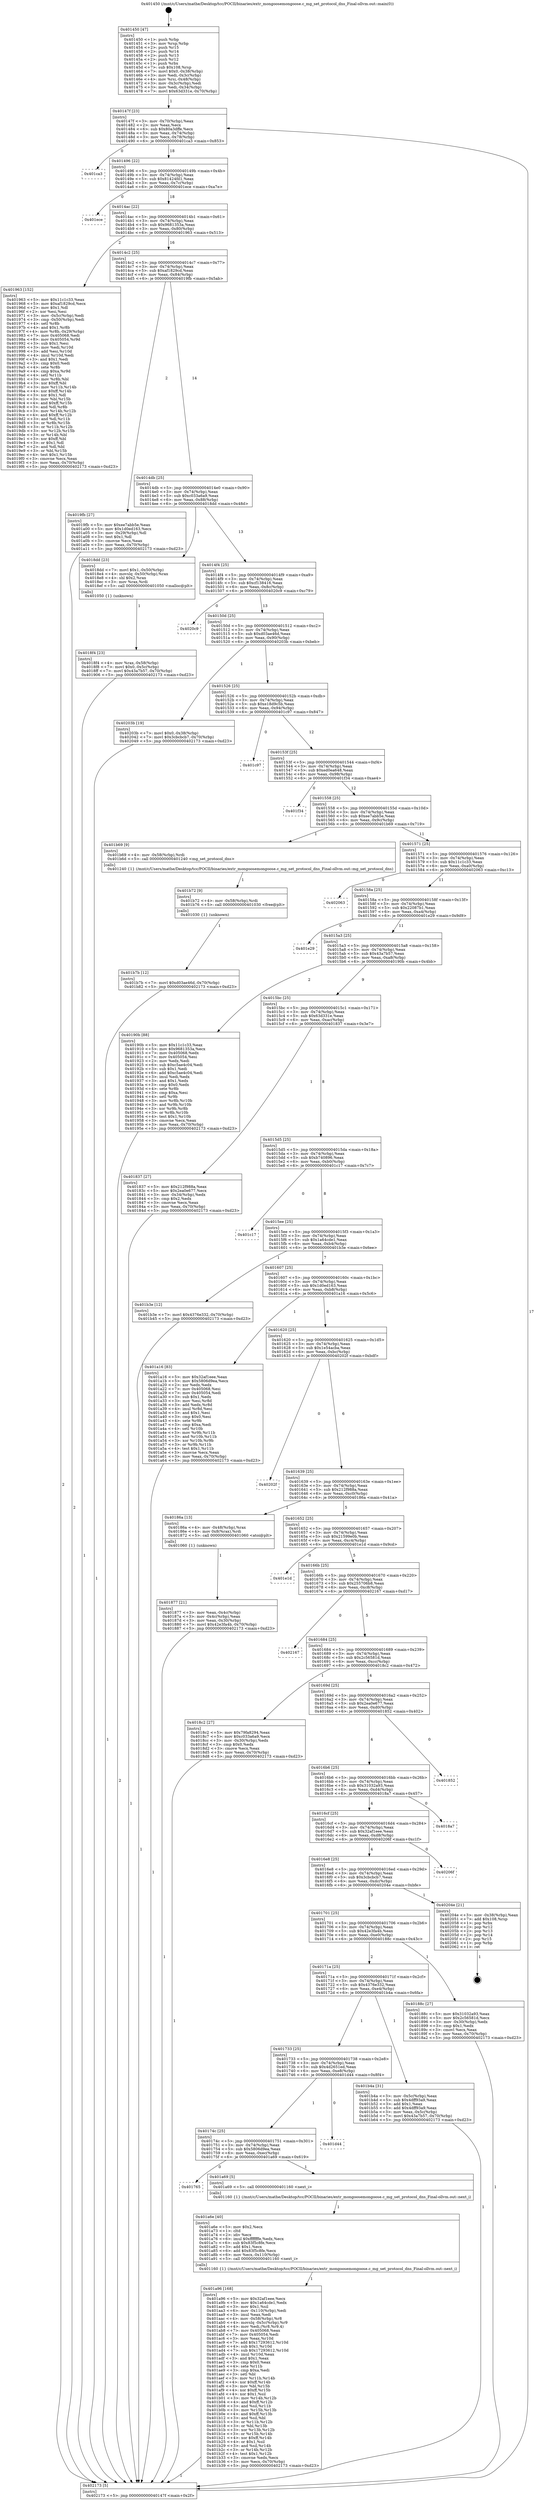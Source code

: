 digraph "0x401450" {
  label = "0x401450 (/mnt/c/Users/mathe/Desktop/tcc/POCII/binaries/extr_mongoosemongoose.c_mg_set_protocol_dns_Final-ollvm.out::main(0))"
  labelloc = "t"
  node[shape=record]

  Entry [label="",width=0.3,height=0.3,shape=circle,fillcolor=black,style=filled]
  "0x40147f" [label="{
     0x40147f [23]\l
     | [instrs]\l
     &nbsp;&nbsp;0x40147f \<+3\>: mov -0x70(%rbp),%eax\l
     &nbsp;&nbsp;0x401482 \<+2\>: mov %eax,%ecx\l
     &nbsp;&nbsp;0x401484 \<+6\>: sub $0x80a3dffe,%ecx\l
     &nbsp;&nbsp;0x40148a \<+3\>: mov %eax,-0x74(%rbp)\l
     &nbsp;&nbsp;0x40148d \<+3\>: mov %ecx,-0x78(%rbp)\l
     &nbsp;&nbsp;0x401490 \<+6\>: je 0000000000401ca3 \<main+0x853\>\l
  }"]
  "0x401ca3" [label="{
     0x401ca3\l
  }", style=dashed]
  "0x401496" [label="{
     0x401496 [22]\l
     | [instrs]\l
     &nbsp;&nbsp;0x401496 \<+5\>: jmp 000000000040149b \<main+0x4b\>\l
     &nbsp;&nbsp;0x40149b \<+3\>: mov -0x74(%rbp),%eax\l
     &nbsp;&nbsp;0x40149e \<+5\>: sub $0x81424fd1,%eax\l
     &nbsp;&nbsp;0x4014a3 \<+3\>: mov %eax,-0x7c(%rbp)\l
     &nbsp;&nbsp;0x4014a6 \<+6\>: je 0000000000401ece \<main+0xa7e\>\l
  }"]
  Exit [label="",width=0.3,height=0.3,shape=circle,fillcolor=black,style=filled,peripheries=2]
  "0x401ece" [label="{
     0x401ece\l
  }", style=dashed]
  "0x4014ac" [label="{
     0x4014ac [22]\l
     | [instrs]\l
     &nbsp;&nbsp;0x4014ac \<+5\>: jmp 00000000004014b1 \<main+0x61\>\l
     &nbsp;&nbsp;0x4014b1 \<+3\>: mov -0x74(%rbp),%eax\l
     &nbsp;&nbsp;0x4014b4 \<+5\>: sub $0x9681353a,%eax\l
     &nbsp;&nbsp;0x4014b9 \<+3\>: mov %eax,-0x80(%rbp)\l
     &nbsp;&nbsp;0x4014bc \<+6\>: je 0000000000401963 \<main+0x513\>\l
  }"]
  "0x401b7b" [label="{
     0x401b7b [12]\l
     | [instrs]\l
     &nbsp;&nbsp;0x401b7b \<+7\>: movl $0xd03ae46d,-0x70(%rbp)\l
     &nbsp;&nbsp;0x401b82 \<+5\>: jmp 0000000000402173 \<main+0xd23\>\l
  }"]
  "0x401963" [label="{
     0x401963 [152]\l
     | [instrs]\l
     &nbsp;&nbsp;0x401963 \<+5\>: mov $0x11c1c33,%eax\l
     &nbsp;&nbsp;0x401968 \<+5\>: mov $0xaf1829cd,%ecx\l
     &nbsp;&nbsp;0x40196d \<+2\>: mov $0x1,%dl\l
     &nbsp;&nbsp;0x40196f \<+2\>: xor %esi,%esi\l
     &nbsp;&nbsp;0x401971 \<+3\>: mov -0x5c(%rbp),%edi\l
     &nbsp;&nbsp;0x401974 \<+3\>: cmp -0x50(%rbp),%edi\l
     &nbsp;&nbsp;0x401977 \<+4\>: setl %r8b\l
     &nbsp;&nbsp;0x40197b \<+4\>: and $0x1,%r8b\l
     &nbsp;&nbsp;0x40197f \<+4\>: mov %r8b,-0x29(%rbp)\l
     &nbsp;&nbsp;0x401983 \<+7\>: mov 0x405068,%edi\l
     &nbsp;&nbsp;0x40198a \<+8\>: mov 0x405054,%r9d\l
     &nbsp;&nbsp;0x401992 \<+3\>: sub $0x1,%esi\l
     &nbsp;&nbsp;0x401995 \<+3\>: mov %edi,%r10d\l
     &nbsp;&nbsp;0x401998 \<+3\>: add %esi,%r10d\l
     &nbsp;&nbsp;0x40199b \<+4\>: imul %r10d,%edi\l
     &nbsp;&nbsp;0x40199f \<+3\>: and $0x1,%edi\l
     &nbsp;&nbsp;0x4019a2 \<+3\>: cmp $0x0,%edi\l
     &nbsp;&nbsp;0x4019a5 \<+4\>: sete %r8b\l
     &nbsp;&nbsp;0x4019a9 \<+4\>: cmp $0xa,%r9d\l
     &nbsp;&nbsp;0x4019ad \<+4\>: setl %r11b\l
     &nbsp;&nbsp;0x4019b1 \<+3\>: mov %r8b,%bl\l
     &nbsp;&nbsp;0x4019b4 \<+3\>: xor $0xff,%bl\l
     &nbsp;&nbsp;0x4019b7 \<+3\>: mov %r11b,%r14b\l
     &nbsp;&nbsp;0x4019ba \<+4\>: xor $0xff,%r14b\l
     &nbsp;&nbsp;0x4019be \<+3\>: xor $0x1,%dl\l
     &nbsp;&nbsp;0x4019c1 \<+3\>: mov %bl,%r15b\l
     &nbsp;&nbsp;0x4019c4 \<+4\>: and $0xff,%r15b\l
     &nbsp;&nbsp;0x4019c8 \<+3\>: and %dl,%r8b\l
     &nbsp;&nbsp;0x4019cb \<+3\>: mov %r14b,%r12b\l
     &nbsp;&nbsp;0x4019ce \<+4\>: and $0xff,%r12b\l
     &nbsp;&nbsp;0x4019d2 \<+3\>: and %dl,%r11b\l
     &nbsp;&nbsp;0x4019d5 \<+3\>: or %r8b,%r15b\l
     &nbsp;&nbsp;0x4019d8 \<+3\>: or %r11b,%r12b\l
     &nbsp;&nbsp;0x4019db \<+3\>: xor %r12b,%r15b\l
     &nbsp;&nbsp;0x4019de \<+3\>: or %r14b,%bl\l
     &nbsp;&nbsp;0x4019e1 \<+3\>: xor $0xff,%bl\l
     &nbsp;&nbsp;0x4019e4 \<+3\>: or $0x1,%dl\l
     &nbsp;&nbsp;0x4019e7 \<+2\>: and %dl,%bl\l
     &nbsp;&nbsp;0x4019e9 \<+3\>: or %bl,%r15b\l
     &nbsp;&nbsp;0x4019ec \<+4\>: test $0x1,%r15b\l
     &nbsp;&nbsp;0x4019f0 \<+3\>: cmovne %ecx,%eax\l
     &nbsp;&nbsp;0x4019f3 \<+3\>: mov %eax,-0x70(%rbp)\l
     &nbsp;&nbsp;0x4019f6 \<+5\>: jmp 0000000000402173 \<main+0xd23\>\l
  }"]
  "0x4014c2" [label="{
     0x4014c2 [25]\l
     | [instrs]\l
     &nbsp;&nbsp;0x4014c2 \<+5\>: jmp 00000000004014c7 \<main+0x77\>\l
     &nbsp;&nbsp;0x4014c7 \<+3\>: mov -0x74(%rbp),%eax\l
     &nbsp;&nbsp;0x4014ca \<+5\>: sub $0xaf1829cd,%eax\l
     &nbsp;&nbsp;0x4014cf \<+6\>: mov %eax,-0x84(%rbp)\l
     &nbsp;&nbsp;0x4014d5 \<+6\>: je 00000000004019fb \<main+0x5ab\>\l
  }"]
  "0x401b72" [label="{
     0x401b72 [9]\l
     | [instrs]\l
     &nbsp;&nbsp;0x401b72 \<+4\>: mov -0x58(%rbp),%rdi\l
     &nbsp;&nbsp;0x401b76 \<+5\>: call 0000000000401030 \<free@plt\>\l
     | [calls]\l
     &nbsp;&nbsp;0x401030 \{1\} (unknown)\l
  }"]
  "0x4019fb" [label="{
     0x4019fb [27]\l
     | [instrs]\l
     &nbsp;&nbsp;0x4019fb \<+5\>: mov $0xee7abb5e,%eax\l
     &nbsp;&nbsp;0x401a00 \<+5\>: mov $0x1d0ed163,%ecx\l
     &nbsp;&nbsp;0x401a05 \<+3\>: mov -0x29(%rbp),%dl\l
     &nbsp;&nbsp;0x401a08 \<+3\>: test $0x1,%dl\l
     &nbsp;&nbsp;0x401a0b \<+3\>: cmovne %ecx,%eax\l
     &nbsp;&nbsp;0x401a0e \<+3\>: mov %eax,-0x70(%rbp)\l
     &nbsp;&nbsp;0x401a11 \<+5\>: jmp 0000000000402173 \<main+0xd23\>\l
  }"]
  "0x4014db" [label="{
     0x4014db [25]\l
     | [instrs]\l
     &nbsp;&nbsp;0x4014db \<+5\>: jmp 00000000004014e0 \<main+0x90\>\l
     &nbsp;&nbsp;0x4014e0 \<+3\>: mov -0x74(%rbp),%eax\l
     &nbsp;&nbsp;0x4014e3 \<+5\>: sub $0xc033a6a9,%eax\l
     &nbsp;&nbsp;0x4014e8 \<+6\>: mov %eax,-0x88(%rbp)\l
     &nbsp;&nbsp;0x4014ee \<+6\>: je 00000000004018dd \<main+0x48d\>\l
  }"]
  "0x401a96" [label="{
     0x401a96 [168]\l
     | [instrs]\l
     &nbsp;&nbsp;0x401a96 \<+5\>: mov $0x32af1eee,%ecx\l
     &nbsp;&nbsp;0x401a9b \<+5\>: mov $0x1a64cde1,%edx\l
     &nbsp;&nbsp;0x401aa0 \<+3\>: mov $0x1,%sil\l
     &nbsp;&nbsp;0x401aa3 \<+6\>: mov -0x110(%rbp),%edi\l
     &nbsp;&nbsp;0x401aa9 \<+3\>: imul %eax,%edi\l
     &nbsp;&nbsp;0x401aac \<+4\>: mov -0x58(%rbp),%r8\l
     &nbsp;&nbsp;0x401ab0 \<+4\>: movslq -0x5c(%rbp),%r9\l
     &nbsp;&nbsp;0x401ab4 \<+4\>: mov %edi,(%r8,%r9,4)\l
     &nbsp;&nbsp;0x401ab8 \<+7\>: mov 0x405068,%eax\l
     &nbsp;&nbsp;0x401abf \<+7\>: mov 0x405054,%edi\l
     &nbsp;&nbsp;0x401ac6 \<+3\>: mov %eax,%r10d\l
     &nbsp;&nbsp;0x401ac9 \<+7\>: add $0x17293612,%r10d\l
     &nbsp;&nbsp;0x401ad0 \<+4\>: sub $0x1,%r10d\l
     &nbsp;&nbsp;0x401ad4 \<+7\>: sub $0x17293612,%r10d\l
     &nbsp;&nbsp;0x401adb \<+4\>: imul %r10d,%eax\l
     &nbsp;&nbsp;0x401adf \<+3\>: and $0x1,%eax\l
     &nbsp;&nbsp;0x401ae2 \<+3\>: cmp $0x0,%eax\l
     &nbsp;&nbsp;0x401ae5 \<+4\>: sete %r11b\l
     &nbsp;&nbsp;0x401ae9 \<+3\>: cmp $0xa,%edi\l
     &nbsp;&nbsp;0x401aec \<+3\>: setl %bl\l
     &nbsp;&nbsp;0x401aef \<+3\>: mov %r11b,%r14b\l
     &nbsp;&nbsp;0x401af2 \<+4\>: xor $0xff,%r14b\l
     &nbsp;&nbsp;0x401af6 \<+3\>: mov %bl,%r15b\l
     &nbsp;&nbsp;0x401af9 \<+4\>: xor $0xff,%r15b\l
     &nbsp;&nbsp;0x401afd \<+4\>: xor $0x1,%sil\l
     &nbsp;&nbsp;0x401b01 \<+3\>: mov %r14b,%r12b\l
     &nbsp;&nbsp;0x401b04 \<+4\>: and $0xff,%r12b\l
     &nbsp;&nbsp;0x401b08 \<+3\>: and %sil,%r11b\l
     &nbsp;&nbsp;0x401b0b \<+3\>: mov %r15b,%r13b\l
     &nbsp;&nbsp;0x401b0e \<+4\>: and $0xff,%r13b\l
     &nbsp;&nbsp;0x401b12 \<+3\>: and %sil,%bl\l
     &nbsp;&nbsp;0x401b15 \<+3\>: or %r11b,%r12b\l
     &nbsp;&nbsp;0x401b18 \<+3\>: or %bl,%r13b\l
     &nbsp;&nbsp;0x401b1b \<+3\>: xor %r13b,%r12b\l
     &nbsp;&nbsp;0x401b1e \<+3\>: or %r15b,%r14b\l
     &nbsp;&nbsp;0x401b21 \<+4\>: xor $0xff,%r14b\l
     &nbsp;&nbsp;0x401b25 \<+4\>: or $0x1,%sil\l
     &nbsp;&nbsp;0x401b29 \<+3\>: and %sil,%r14b\l
     &nbsp;&nbsp;0x401b2c \<+3\>: or %r14b,%r12b\l
     &nbsp;&nbsp;0x401b2f \<+4\>: test $0x1,%r12b\l
     &nbsp;&nbsp;0x401b33 \<+3\>: cmovne %edx,%ecx\l
     &nbsp;&nbsp;0x401b36 \<+3\>: mov %ecx,-0x70(%rbp)\l
     &nbsp;&nbsp;0x401b39 \<+5\>: jmp 0000000000402173 \<main+0xd23\>\l
  }"]
  "0x4018dd" [label="{
     0x4018dd [23]\l
     | [instrs]\l
     &nbsp;&nbsp;0x4018dd \<+7\>: movl $0x1,-0x50(%rbp)\l
     &nbsp;&nbsp;0x4018e4 \<+4\>: movslq -0x50(%rbp),%rax\l
     &nbsp;&nbsp;0x4018e8 \<+4\>: shl $0x2,%rax\l
     &nbsp;&nbsp;0x4018ec \<+3\>: mov %rax,%rdi\l
     &nbsp;&nbsp;0x4018ef \<+5\>: call 0000000000401050 \<malloc@plt\>\l
     | [calls]\l
     &nbsp;&nbsp;0x401050 \{1\} (unknown)\l
  }"]
  "0x4014f4" [label="{
     0x4014f4 [25]\l
     | [instrs]\l
     &nbsp;&nbsp;0x4014f4 \<+5\>: jmp 00000000004014f9 \<main+0xa9\>\l
     &nbsp;&nbsp;0x4014f9 \<+3\>: mov -0x74(%rbp),%eax\l
     &nbsp;&nbsp;0x4014fc \<+5\>: sub $0xcf138416,%eax\l
     &nbsp;&nbsp;0x401501 \<+6\>: mov %eax,-0x8c(%rbp)\l
     &nbsp;&nbsp;0x401507 \<+6\>: je 00000000004020c9 \<main+0xc79\>\l
  }"]
  "0x401a6e" [label="{
     0x401a6e [40]\l
     | [instrs]\l
     &nbsp;&nbsp;0x401a6e \<+5\>: mov $0x2,%ecx\l
     &nbsp;&nbsp;0x401a73 \<+1\>: cltd\l
     &nbsp;&nbsp;0x401a74 \<+2\>: idiv %ecx\l
     &nbsp;&nbsp;0x401a76 \<+6\>: imul $0xfffffffe,%edx,%ecx\l
     &nbsp;&nbsp;0x401a7c \<+6\>: sub $0x83f5c8fe,%ecx\l
     &nbsp;&nbsp;0x401a82 \<+3\>: add $0x1,%ecx\l
     &nbsp;&nbsp;0x401a85 \<+6\>: add $0x83f5c8fe,%ecx\l
     &nbsp;&nbsp;0x401a8b \<+6\>: mov %ecx,-0x110(%rbp)\l
     &nbsp;&nbsp;0x401a91 \<+5\>: call 0000000000401160 \<next_i\>\l
     | [calls]\l
     &nbsp;&nbsp;0x401160 \{1\} (/mnt/c/Users/mathe/Desktop/tcc/POCII/binaries/extr_mongoosemongoose.c_mg_set_protocol_dns_Final-ollvm.out::next_i)\l
  }"]
  "0x4020c9" [label="{
     0x4020c9\l
  }", style=dashed]
  "0x40150d" [label="{
     0x40150d [25]\l
     | [instrs]\l
     &nbsp;&nbsp;0x40150d \<+5\>: jmp 0000000000401512 \<main+0xc2\>\l
     &nbsp;&nbsp;0x401512 \<+3\>: mov -0x74(%rbp),%eax\l
     &nbsp;&nbsp;0x401515 \<+5\>: sub $0xd03ae46d,%eax\l
     &nbsp;&nbsp;0x40151a \<+6\>: mov %eax,-0x90(%rbp)\l
     &nbsp;&nbsp;0x401520 \<+6\>: je 000000000040203b \<main+0xbeb\>\l
  }"]
  "0x401765" [label="{
     0x401765\l
  }", style=dashed]
  "0x40203b" [label="{
     0x40203b [19]\l
     | [instrs]\l
     &nbsp;&nbsp;0x40203b \<+7\>: movl $0x0,-0x38(%rbp)\l
     &nbsp;&nbsp;0x402042 \<+7\>: movl $0x3cbcbcb7,-0x70(%rbp)\l
     &nbsp;&nbsp;0x402049 \<+5\>: jmp 0000000000402173 \<main+0xd23\>\l
  }"]
  "0x401526" [label="{
     0x401526 [25]\l
     | [instrs]\l
     &nbsp;&nbsp;0x401526 \<+5\>: jmp 000000000040152b \<main+0xdb\>\l
     &nbsp;&nbsp;0x40152b \<+3\>: mov -0x74(%rbp),%eax\l
     &nbsp;&nbsp;0x40152e \<+5\>: sub $0xe18d9c5b,%eax\l
     &nbsp;&nbsp;0x401533 \<+6\>: mov %eax,-0x94(%rbp)\l
     &nbsp;&nbsp;0x401539 \<+6\>: je 0000000000401c97 \<main+0x847\>\l
  }"]
  "0x401a69" [label="{
     0x401a69 [5]\l
     | [instrs]\l
     &nbsp;&nbsp;0x401a69 \<+5\>: call 0000000000401160 \<next_i\>\l
     | [calls]\l
     &nbsp;&nbsp;0x401160 \{1\} (/mnt/c/Users/mathe/Desktop/tcc/POCII/binaries/extr_mongoosemongoose.c_mg_set_protocol_dns_Final-ollvm.out::next_i)\l
  }"]
  "0x401c97" [label="{
     0x401c97\l
  }", style=dashed]
  "0x40153f" [label="{
     0x40153f [25]\l
     | [instrs]\l
     &nbsp;&nbsp;0x40153f \<+5\>: jmp 0000000000401544 \<main+0xf4\>\l
     &nbsp;&nbsp;0x401544 \<+3\>: mov -0x74(%rbp),%eax\l
     &nbsp;&nbsp;0x401547 \<+5\>: sub $0xed0ea648,%eax\l
     &nbsp;&nbsp;0x40154c \<+6\>: mov %eax,-0x98(%rbp)\l
     &nbsp;&nbsp;0x401552 \<+6\>: je 0000000000401f34 \<main+0xae4\>\l
  }"]
  "0x40174c" [label="{
     0x40174c [25]\l
     | [instrs]\l
     &nbsp;&nbsp;0x40174c \<+5\>: jmp 0000000000401751 \<main+0x301\>\l
     &nbsp;&nbsp;0x401751 \<+3\>: mov -0x74(%rbp),%eax\l
     &nbsp;&nbsp;0x401754 \<+5\>: sub $0x5806d9ea,%eax\l
     &nbsp;&nbsp;0x401759 \<+6\>: mov %eax,-0xec(%rbp)\l
     &nbsp;&nbsp;0x40175f \<+6\>: je 0000000000401a69 \<main+0x619\>\l
  }"]
  "0x401f34" [label="{
     0x401f34\l
  }", style=dashed]
  "0x401558" [label="{
     0x401558 [25]\l
     | [instrs]\l
     &nbsp;&nbsp;0x401558 \<+5\>: jmp 000000000040155d \<main+0x10d\>\l
     &nbsp;&nbsp;0x40155d \<+3\>: mov -0x74(%rbp),%eax\l
     &nbsp;&nbsp;0x401560 \<+5\>: sub $0xee7abb5e,%eax\l
     &nbsp;&nbsp;0x401565 \<+6\>: mov %eax,-0x9c(%rbp)\l
     &nbsp;&nbsp;0x40156b \<+6\>: je 0000000000401b69 \<main+0x719\>\l
  }"]
  "0x401d44" [label="{
     0x401d44\l
  }", style=dashed]
  "0x401b69" [label="{
     0x401b69 [9]\l
     | [instrs]\l
     &nbsp;&nbsp;0x401b69 \<+4\>: mov -0x58(%rbp),%rdi\l
     &nbsp;&nbsp;0x401b6d \<+5\>: call 0000000000401240 \<mg_set_protocol_dns\>\l
     | [calls]\l
     &nbsp;&nbsp;0x401240 \{1\} (/mnt/c/Users/mathe/Desktop/tcc/POCII/binaries/extr_mongoosemongoose.c_mg_set_protocol_dns_Final-ollvm.out::mg_set_protocol_dns)\l
  }"]
  "0x401571" [label="{
     0x401571 [25]\l
     | [instrs]\l
     &nbsp;&nbsp;0x401571 \<+5\>: jmp 0000000000401576 \<main+0x126\>\l
     &nbsp;&nbsp;0x401576 \<+3\>: mov -0x74(%rbp),%eax\l
     &nbsp;&nbsp;0x401579 \<+5\>: sub $0x11c1c33,%eax\l
     &nbsp;&nbsp;0x40157e \<+6\>: mov %eax,-0xa0(%rbp)\l
     &nbsp;&nbsp;0x401584 \<+6\>: je 0000000000402063 \<main+0xc13\>\l
  }"]
  "0x401733" [label="{
     0x401733 [25]\l
     | [instrs]\l
     &nbsp;&nbsp;0x401733 \<+5\>: jmp 0000000000401738 \<main+0x2e8\>\l
     &nbsp;&nbsp;0x401738 \<+3\>: mov -0x74(%rbp),%eax\l
     &nbsp;&nbsp;0x40173b \<+5\>: sub $0x4d2651ed,%eax\l
     &nbsp;&nbsp;0x401740 \<+6\>: mov %eax,-0xe8(%rbp)\l
     &nbsp;&nbsp;0x401746 \<+6\>: je 0000000000401d44 \<main+0x8f4\>\l
  }"]
  "0x402063" [label="{
     0x402063\l
  }", style=dashed]
  "0x40158a" [label="{
     0x40158a [25]\l
     | [instrs]\l
     &nbsp;&nbsp;0x40158a \<+5\>: jmp 000000000040158f \<main+0x13f\>\l
     &nbsp;&nbsp;0x40158f \<+3\>: mov -0x74(%rbp),%eax\l
     &nbsp;&nbsp;0x401592 \<+5\>: sub $0x22087b1,%eax\l
     &nbsp;&nbsp;0x401597 \<+6\>: mov %eax,-0xa4(%rbp)\l
     &nbsp;&nbsp;0x40159d \<+6\>: je 0000000000401e29 \<main+0x9d9\>\l
  }"]
  "0x401b4a" [label="{
     0x401b4a [31]\l
     | [instrs]\l
     &nbsp;&nbsp;0x401b4a \<+3\>: mov -0x5c(%rbp),%eax\l
     &nbsp;&nbsp;0x401b4d \<+5\>: sub $0x4dff93a9,%eax\l
     &nbsp;&nbsp;0x401b52 \<+3\>: add $0x1,%eax\l
     &nbsp;&nbsp;0x401b55 \<+5\>: add $0x4dff93a9,%eax\l
     &nbsp;&nbsp;0x401b5a \<+3\>: mov %eax,-0x5c(%rbp)\l
     &nbsp;&nbsp;0x401b5d \<+7\>: movl $0x43a7b57,-0x70(%rbp)\l
     &nbsp;&nbsp;0x401b64 \<+5\>: jmp 0000000000402173 \<main+0xd23\>\l
  }"]
  "0x401e29" [label="{
     0x401e29\l
  }", style=dashed]
  "0x4015a3" [label="{
     0x4015a3 [25]\l
     | [instrs]\l
     &nbsp;&nbsp;0x4015a3 \<+5\>: jmp 00000000004015a8 \<main+0x158\>\l
     &nbsp;&nbsp;0x4015a8 \<+3\>: mov -0x74(%rbp),%eax\l
     &nbsp;&nbsp;0x4015ab \<+5\>: sub $0x43a7b57,%eax\l
     &nbsp;&nbsp;0x4015b0 \<+6\>: mov %eax,-0xa8(%rbp)\l
     &nbsp;&nbsp;0x4015b6 \<+6\>: je 000000000040190b \<main+0x4bb\>\l
  }"]
  "0x4018f4" [label="{
     0x4018f4 [23]\l
     | [instrs]\l
     &nbsp;&nbsp;0x4018f4 \<+4\>: mov %rax,-0x58(%rbp)\l
     &nbsp;&nbsp;0x4018f8 \<+7\>: movl $0x0,-0x5c(%rbp)\l
     &nbsp;&nbsp;0x4018ff \<+7\>: movl $0x43a7b57,-0x70(%rbp)\l
     &nbsp;&nbsp;0x401906 \<+5\>: jmp 0000000000402173 \<main+0xd23\>\l
  }"]
  "0x40190b" [label="{
     0x40190b [88]\l
     | [instrs]\l
     &nbsp;&nbsp;0x40190b \<+5\>: mov $0x11c1c33,%eax\l
     &nbsp;&nbsp;0x401910 \<+5\>: mov $0x9681353a,%ecx\l
     &nbsp;&nbsp;0x401915 \<+7\>: mov 0x405068,%edx\l
     &nbsp;&nbsp;0x40191c \<+7\>: mov 0x405054,%esi\l
     &nbsp;&nbsp;0x401923 \<+2\>: mov %edx,%edi\l
     &nbsp;&nbsp;0x401925 \<+6\>: sub $0xc5ae4c04,%edi\l
     &nbsp;&nbsp;0x40192b \<+3\>: sub $0x1,%edi\l
     &nbsp;&nbsp;0x40192e \<+6\>: add $0xc5ae4c04,%edi\l
     &nbsp;&nbsp;0x401934 \<+3\>: imul %edi,%edx\l
     &nbsp;&nbsp;0x401937 \<+3\>: and $0x1,%edx\l
     &nbsp;&nbsp;0x40193a \<+3\>: cmp $0x0,%edx\l
     &nbsp;&nbsp;0x40193d \<+4\>: sete %r8b\l
     &nbsp;&nbsp;0x401941 \<+3\>: cmp $0xa,%esi\l
     &nbsp;&nbsp;0x401944 \<+4\>: setl %r9b\l
     &nbsp;&nbsp;0x401948 \<+3\>: mov %r8b,%r10b\l
     &nbsp;&nbsp;0x40194b \<+3\>: and %r9b,%r10b\l
     &nbsp;&nbsp;0x40194e \<+3\>: xor %r9b,%r8b\l
     &nbsp;&nbsp;0x401951 \<+3\>: or %r8b,%r10b\l
     &nbsp;&nbsp;0x401954 \<+4\>: test $0x1,%r10b\l
     &nbsp;&nbsp;0x401958 \<+3\>: cmovne %ecx,%eax\l
     &nbsp;&nbsp;0x40195b \<+3\>: mov %eax,-0x70(%rbp)\l
     &nbsp;&nbsp;0x40195e \<+5\>: jmp 0000000000402173 \<main+0xd23\>\l
  }"]
  "0x4015bc" [label="{
     0x4015bc [25]\l
     | [instrs]\l
     &nbsp;&nbsp;0x4015bc \<+5\>: jmp 00000000004015c1 \<main+0x171\>\l
     &nbsp;&nbsp;0x4015c1 \<+3\>: mov -0x74(%rbp),%eax\l
     &nbsp;&nbsp;0x4015c4 \<+5\>: sub $0x63d331e,%eax\l
     &nbsp;&nbsp;0x4015c9 \<+6\>: mov %eax,-0xac(%rbp)\l
     &nbsp;&nbsp;0x4015cf \<+6\>: je 0000000000401837 \<main+0x3e7\>\l
  }"]
  "0x40171a" [label="{
     0x40171a [25]\l
     | [instrs]\l
     &nbsp;&nbsp;0x40171a \<+5\>: jmp 000000000040171f \<main+0x2cf\>\l
     &nbsp;&nbsp;0x40171f \<+3\>: mov -0x74(%rbp),%eax\l
     &nbsp;&nbsp;0x401722 \<+5\>: sub $0x4376e332,%eax\l
     &nbsp;&nbsp;0x401727 \<+6\>: mov %eax,-0xe4(%rbp)\l
     &nbsp;&nbsp;0x40172d \<+6\>: je 0000000000401b4a \<main+0x6fa\>\l
  }"]
  "0x401837" [label="{
     0x401837 [27]\l
     | [instrs]\l
     &nbsp;&nbsp;0x401837 \<+5\>: mov $0x212f988a,%eax\l
     &nbsp;&nbsp;0x40183c \<+5\>: mov $0x2ea0e677,%ecx\l
     &nbsp;&nbsp;0x401841 \<+3\>: mov -0x34(%rbp),%edx\l
     &nbsp;&nbsp;0x401844 \<+3\>: cmp $0x2,%edx\l
     &nbsp;&nbsp;0x401847 \<+3\>: cmovne %ecx,%eax\l
     &nbsp;&nbsp;0x40184a \<+3\>: mov %eax,-0x70(%rbp)\l
     &nbsp;&nbsp;0x40184d \<+5\>: jmp 0000000000402173 \<main+0xd23\>\l
  }"]
  "0x4015d5" [label="{
     0x4015d5 [25]\l
     | [instrs]\l
     &nbsp;&nbsp;0x4015d5 \<+5\>: jmp 00000000004015da \<main+0x18a\>\l
     &nbsp;&nbsp;0x4015da \<+3\>: mov -0x74(%rbp),%eax\l
     &nbsp;&nbsp;0x4015dd \<+5\>: sub $0xb740896,%eax\l
     &nbsp;&nbsp;0x4015e2 \<+6\>: mov %eax,-0xb0(%rbp)\l
     &nbsp;&nbsp;0x4015e8 \<+6\>: je 0000000000401c17 \<main+0x7c7\>\l
  }"]
  "0x402173" [label="{
     0x402173 [5]\l
     | [instrs]\l
     &nbsp;&nbsp;0x402173 \<+5\>: jmp 000000000040147f \<main+0x2f\>\l
  }"]
  "0x401450" [label="{
     0x401450 [47]\l
     | [instrs]\l
     &nbsp;&nbsp;0x401450 \<+1\>: push %rbp\l
     &nbsp;&nbsp;0x401451 \<+3\>: mov %rsp,%rbp\l
     &nbsp;&nbsp;0x401454 \<+2\>: push %r15\l
     &nbsp;&nbsp;0x401456 \<+2\>: push %r14\l
     &nbsp;&nbsp;0x401458 \<+2\>: push %r13\l
     &nbsp;&nbsp;0x40145a \<+2\>: push %r12\l
     &nbsp;&nbsp;0x40145c \<+1\>: push %rbx\l
     &nbsp;&nbsp;0x40145d \<+7\>: sub $0x108,%rsp\l
     &nbsp;&nbsp;0x401464 \<+7\>: movl $0x0,-0x38(%rbp)\l
     &nbsp;&nbsp;0x40146b \<+3\>: mov %edi,-0x3c(%rbp)\l
     &nbsp;&nbsp;0x40146e \<+4\>: mov %rsi,-0x48(%rbp)\l
     &nbsp;&nbsp;0x401472 \<+3\>: mov -0x3c(%rbp),%edi\l
     &nbsp;&nbsp;0x401475 \<+3\>: mov %edi,-0x34(%rbp)\l
     &nbsp;&nbsp;0x401478 \<+7\>: movl $0x63d331e,-0x70(%rbp)\l
  }"]
  "0x40188c" [label="{
     0x40188c [27]\l
     | [instrs]\l
     &nbsp;&nbsp;0x40188c \<+5\>: mov $0x31032a93,%eax\l
     &nbsp;&nbsp;0x401891 \<+5\>: mov $0x2c56581d,%ecx\l
     &nbsp;&nbsp;0x401896 \<+3\>: mov -0x30(%rbp),%edx\l
     &nbsp;&nbsp;0x401899 \<+3\>: cmp $0x1,%edx\l
     &nbsp;&nbsp;0x40189c \<+3\>: cmovl %ecx,%eax\l
     &nbsp;&nbsp;0x40189f \<+3\>: mov %eax,-0x70(%rbp)\l
     &nbsp;&nbsp;0x4018a2 \<+5\>: jmp 0000000000402173 \<main+0xd23\>\l
  }"]
  "0x401c17" [label="{
     0x401c17\l
  }", style=dashed]
  "0x4015ee" [label="{
     0x4015ee [25]\l
     | [instrs]\l
     &nbsp;&nbsp;0x4015ee \<+5\>: jmp 00000000004015f3 \<main+0x1a3\>\l
     &nbsp;&nbsp;0x4015f3 \<+3\>: mov -0x74(%rbp),%eax\l
     &nbsp;&nbsp;0x4015f6 \<+5\>: sub $0x1a64cde1,%eax\l
     &nbsp;&nbsp;0x4015fb \<+6\>: mov %eax,-0xb4(%rbp)\l
     &nbsp;&nbsp;0x401601 \<+6\>: je 0000000000401b3e \<main+0x6ee\>\l
  }"]
  "0x401701" [label="{
     0x401701 [25]\l
     | [instrs]\l
     &nbsp;&nbsp;0x401701 \<+5\>: jmp 0000000000401706 \<main+0x2b6\>\l
     &nbsp;&nbsp;0x401706 \<+3\>: mov -0x74(%rbp),%eax\l
     &nbsp;&nbsp;0x401709 \<+5\>: sub $0x42e3fa4b,%eax\l
     &nbsp;&nbsp;0x40170e \<+6\>: mov %eax,-0xe0(%rbp)\l
     &nbsp;&nbsp;0x401714 \<+6\>: je 000000000040188c \<main+0x43c\>\l
  }"]
  "0x401b3e" [label="{
     0x401b3e [12]\l
     | [instrs]\l
     &nbsp;&nbsp;0x401b3e \<+7\>: movl $0x4376e332,-0x70(%rbp)\l
     &nbsp;&nbsp;0x401b45 \<+5\>: jmp 0000000000402173 \<main+0xd23\>\l
  }"]
  "0x401607" [label="{
     0x401607 [25]\l
     | [instrs]\l
     &nbsp;&nbsp;0x401607 \<+5\>: jmp 000000000040160c \<main+0x1bc\>\l
     &nbsp;&nbsp;0x40160c \<+3\>: mov -0x74(%rbp),%eax\l
     &nbsp;&nbsp;0x40160f \<+5\>: sub $0x1d0ed163,%eax\l
     &nbsp;&nbsp;0x401614 \<+6\>: mov %eax,-0xb8(%rbp)\l
     &nbsp;&nbsp;0x40161a \<+6\>: je 0000000000401a16 \<main+0x5c6\>\l
  }"]
  "0x40204e" [label="{
     0x40204e [21]\l
     | [instrs]\l
     &nbsp;&nbsp;0x40204e \<+3\>: mov -0x38(%rbp),%eax\l
     &nbsp;&nbsp;0x402051 \<+7\>: add $0x108,%rsp\l
     &nbsp;&nbsp;0x402058 \<+1\>: pop %rbx\l
     &nbsp;&nbsp;0x402059 \<+2\>: pop %r12\l
     &nbsp;&nbsp;0x40205b \<+2\>: pop %r13\l
     &nbsp;&nbsp;0x40205d \<+2\>: pop %r14\l
     &nbsp;&nbsp;0x40205f \<+2\>: pop %r15\l
     &nbsp;&nbsp;0x402061 \<+1\>: pop %rbp\l
     &nbsp;&nbsp;0x402062 \<+1\>: ret\l
  }"]
  "0x401a16" [label="{
     0x401a16 [83]\l
     | [instrs]\l
     &nbsp;&nbsp;0x401a16 \<+5\>: mov $0x32af1eee,%eax\l
     &nbsp;&nbsp;0x401a1b \<+5\>: mov $0x5806d9ea,%ecx\l
     &nbsp;&nbsp;0x401a20 \<+2\>: xor %edx,%edx\l
     &nbsp;&nbsp;0x401a22 \<+7\>: mov 0x405068,%esi\l
     &nbsp;&nbsp;0x401a29 \<+7\>: mov 0x405054,%edi\l
     &nbsp;&nbsp;0x401a30 \<+3\>: sub $0x1,%edx\l
     &nbsp;&nbsp;0x401a33 \<+3\>: mov %esi,%r8d\l
     &nbsp;&nbsp;0x401a36 \<+3\>: add %edx,%r8d\l
     &nbsp;&nbsp;0x401a39 \<+4\>: imul %r8d,%esi\l
     &nbsp;&nbsp;0x401a3d \<+3\>: and $0x1,%esi\l
     &nbsp;&nbsp;0x401a40 \<+3\>: cmp $0x0,%esi\l
     &nbsp;&nbsp;0x401a43 \<+4\>: sete %r9b\l
     &nbsp;&nbsp;0x401a47 \<+3\>: cmp $0xa,%edi\l
     &nbsp;&nbsp;0x401a4a \<+4\>: setl %r10b\l
     &nbsp;&nbsp;0x401a4e \<+3\>: mov %r9b,%r11b\l
     &nbsp;&nbsp;0x401a51 \<+3\>: and %r10b,%r11b\l
     &nbsp;&nbsp;0x401a54 \<+3\>: xor %r10b,%r9b\l
     &nbsp;&nbsp;0x401a57 \<+3\>: or %r9b,%r11b\l
     &nbsp;&nbsp;0x401a5a \<+4\>: test $0x1,%r11b\l
     &nbsp;&nbsp;0x401a5e \<+3\>: cmovne %ecx,%eax\l
     &nbsp;&nbsp;0x401a61 \<+3\>: mov %eax,-0x70(%rbp)\l
     &nbsp;&nbsp;0x401a64 \<+5\>: jmp 0000000000402173 \<main+0xd23\>\l
  }"]
  "0x401620" [label="{
     0x401620 [25]\l
     | [instrs]\l
     &nbsp;&nbsp;0x401620 \<+5\>: jmp 0000000000401625 \<main+0x1d5\>\l
     &nbsp;&nbsp;0x401625 \<+3\>: mov -0x74(%rbp),%eax\l
     &nbsp;&nbsp;0x401628 \<+5\>: sub $0x1e54acba,%eax\l
     &nbsp;&nbsp;0x40162d \<+6\>: mov %eax,-0xbc(%rbp)\l
     &nbsp;&nbsp;0x401633 \<+6\>: je 000000000040202f \<main+0xbdf\>\l
  }"]
  "0x4016e8" [label="{
     0x4016e8 [25]\l
     | [instrs]\l
     &nbsp;&nbsp;0x4016e8 \<+5\>: jmp 00000000004016ed \<main+0x29d\>\l
     &nbsp;&nbsp;0x4016ed \<+3\>: mov -0x74(%rbp),%eax\l
     &nbsp;&nbsp;0x4016f0 \<+5\>: sub $0x3cbcbcb7,%eax\l
     &nbsp;&nbsp;0x4016f5 \<+6\>: mov %eax,-0xdc(%rbp)\l
     &nbsp;&nbsp;0x4016fb \<+6\>: je 000000000040204e \<main+0xbfe\>\l
  }"]
  "0x40202f" [label="{
     0x40202f\l
  }", style=dashed]
  "0x401639" [label="{
     0x401639 [25]\l
     | [instrs]\l
     &nbsp;&nbsp;0x401639 \<+5\>: jmp 000000000040163e \<main+0x1ee\>\l
     &nbsp;&nbsp;0x40163e \<+3\>: mov -0x74(%rbp),%eax\l
     &nbsp;&nbsp;0x401641 \<+5\>: sub $0x212f988a,%eax\l
     &nbsp;&nbsp;0x401646 \<+6\>: mov %eax,-0xc0(%rbp)\l
     &nbsp;&nbsp;0x40164c \<+6\>: je 000000000040186a \<main+0x41a\>\l
  }"]
  "0x40206f" [label="{
     0x40206f\l
  }", style=dashed]
  "0x40186a" [label="{
     0x40186a [13]\l
     | [instrs]\l
     &nbsp;&nbsp;0x40186a \<+4\>: mov -0x48(%rbp),%rax\l
     &nbsp;&nbsp;0x40186e \<+4\>: mov 0x8(%rax),%rdi\l
     &nbsp;&nbsp;0x401872 \<+5\>: call 0000000000401060 \<atoi@plt\>\l
     | [calls]\l
     &nbsp;&nbsp;0x401060 \{1\} (unknown)\l
  }"]
  "0x401652" [label="{
     0x401652 [25]\l
     | [instrs]\l
     &nbsp;&nbsp;0x401652 \<+5\>: jmp 0000000000401657 \<main+0x207\>\l
     &nbsp;&nbsp;0x401657 \<+3\>: mov -0x74(%rbp),%eax\l
     &nbsp;&nbsp;0x40165a \<+5\>: sub $0x21599e0b,%eax\l
     &nbsp;&nbsp;0x40165f \<+6\>: mov %eax,-0xc4(%rbp)\l
     &nbsp;&nbsp;0x401665 \<+6\>: je 0000000000401e1d \<main+0x9cd\>\l
  }"]
  "0x401877" [label="{
     0x401877 [21]\l
     | [instrs]\l
     &nbsp;&nbsp;0x401877 \<+3\>: mov %eax,-0x4c(%rbp)\l
     &nbsp;&nbsp;0x40187a \<+3\>: mov -0x4c(%rbp),%eax\l
     &nbsp;&nbsp;0x40187d \<+3\>: mov %eax,-0x30(%rbp)\l
     &nbsp;&nbsp;0x401880 \<+7\>: movl $0x42e3fa4b,-0x70(%rbp)\l
     &nbsp;&nbsp;0x401887 \<+5\>: jmp 0000000000402173 \<main+0xd23\>\l
  }"]
  "0x4016cf" [label="{
     0x4016cf [25]\l
     | [instrs]\l
     &nbsp;&nbsp;0x4016cf \<+5\>: jmp 00000000004016d4 \<main+0x284\>\l
     &nbsp;&nbsp;0x4016d4 \<+3\>: mov -0x74(%rbp),%eax\l
     &nbsp;&nbsp;0x4016d7 \<+5\>: sub $0x32af1eee,%eax\l
     &nbsp;&nbsp;0x4016dc \<+6\>: mov %eax,-0xd8(%rbp)\l
     &nbsp;&nbsp;0x4016e2 \<+6\>: je 000000000040206f \<main+0xc1f\>\l
  }"]
  "0x401e1d" [label="{
     0x401e1d\l
  }", style=dashed]
  "0x40166b" [label="{
     0x40166b [25]\l
     | [instrs]\l
     &nbsp;&nbsp;0x40166b \<+5\>: jmp 0000000000401670 \<main+0x220\>\l
     &nbsp;&nbsp;0x401670 \<+3\>: mov -0x74(%rbp),%eax\l
     &nbsp;&nbsp;0x401673 \<+5\>: sub $0x255706b8,%eax\l
     &nbsp;&nbsp;0x401678 \<+6\>: mov %eax,-0xc8(%rbp)\l
     &nbsp;&nbsp;0x40167e \<+6\>: je 0000000000402167 \<main+0xd17\>\l
  }"]
  "0x4018a7" [label="{
     0x4018a7\l
  }", style=dashed]
  "0x402167" [label="{
     0x402167\l
  }", style=dashed]
  "0x401684" [label="{
     0x401684 [25]\l
     | [instrs]\l
     &nbsp;&nbsp;0x401684 \<+5\>: jmp 0000000000401689 \<main+0x239\>\l
     &nbsp;&nbsp;0x401689 \<+3\>: mov -0x74(%rbp),%eax\l
     &nbsp;&nbsp;0x40168c \<+5\>: sub $0x2c56581d,%eax\l
     &nbsp;&nbsp;0x401691 \<+6\>: mov %eax,-0xcc(%rbp)\l
     &nbsp;&nbsp;0x401697 \<+6\>: je 00000000004018c2 \<main+0x472\>\l
  }"]
  "0x4016b6" [label="{
     0x4016b6 [25]\l
     | [instrs]\l
     &nbsp;&nbsp;0x4016b6 \<+5\>: jmp 00000000004016bb \<main+0x26b\>\l
     &nbsp;&nbsp;0x4016bb \<+3\>: mov -0x74(%rbp),%eax\l
     &nbsp;&nbsp;0x4016be \<+5\>: sub $0x31032a93,%eax\l
     &nbsp;&nbsp;0x4016c3 \<+6\>: mov %eax,-0xd4(%rbp)\l
     &nbsp;&nbsp;0x4016c9 \<+6\>: je 00000000004018a7 \<main+0x457\>\l
  }"]
  "0x4018c2" [label="{
     0x4018c2 [27]\l
     | [instrs]\l
     &nbsp;&nbsp;0x4018c2 \<+5\>: mov $0x79fa8294,%eax\l
     &nbsp;&nbsp;0x4018c7 \<+5\>: mov $0xc033a6a9,%ecx\l
     &nbsp;&nbsp;0x4018cc \<+3\>: mov -0x30(%rbp),%edx\l
     &nbsp;&nbsp;0x4018cf \<+3\>: cmp $0x0,%edx\l
     &nbsp;&nbsp;0x4018d2 \<+3\>: cmove %ecx,%eax\l
     &nbsp;&nbsp;0x4018d5 \<+3\>: mov %eax,-0x70(%rbp)\l
     &nbsp;&nbsp;0x4018d8 \<+5\>: jmp 0000000000402173 \<main+0xd23\>\l
  }"]
  "0x40169d" [label="{
     0x40169d [25]\l
     | [instrs]\l
     &nbsp;&nbsp;0x40169d \<+5\>: jmp 00000000004016a2 \<main+0x252\>\l
     &nbsp;&nbsp;0x4016a2 \<+3\>: mov -0x74(%rbp),%eax\l
     &nbsp;&nbsp;0x4016a5 \<+5\>: sub $0x2ea0e677,%eax\l
     &nbsp;&nbsp;0x4016aa \<+6\>: mov %eax,-0xd0(%rbp)\l
     &nbsp;&nbsp;0x4016b0 \<+6\>: je 0000000000401852 \<main+0x402\>\l
  }"]
  "0x401852" [label="{
     0x401852\l
  }", style=dashed]
  Entry -> "0x401450" [label=" 1"]
  "0x40147f" -> "0x401ca3" [label=" 0"]
  "0x40147f" -> "0x401496" [label=" 18"]
  "0x40204e" -> Exit [label=" 1"]
  "0x401496" -> "0x401ece" [label=" 0"]
  "0x401496" -> "0x4014ac" [label=" 18"]
  "0x40203b" -> "0x402173" [label=" 1"]
  "0x4014ac" -> "0x401963" [label=" 2"]
  "0x4014ac" -> "0x4014c2" [label=" 16"]
  "0x401b7b" -> "0x402173" [label=" 1"]
  "0x4014c2" -> "0x4019fb" [label=" 2"]
  "0x4014c2" -> "0x4014db" [label=" 14"]
  "0x401b72" -> "0x401b7b" [label=" 1"]
  "0x4014db" -> "0x4018dd" [label=" 1"]
  "0x4014db" -> "0x4014f4" [label=" 13"]
  "0x401b69" -> "0x401b72" [label=" 1"]
  "0x4014f4" -> "0x4020c9" [label=" 0"]
  "0x4014f4" -> "0x40150d" [label=" 13"]
  "0x401b4a" -> "0x402173" [label=" 1"]
  "0x40150d" -> "0x40203b" [label=" 1"]
  "0x40150d" -> "0x401526" [label=" 12"]
  "0x401b3e" -> "0x402173" [label=" 1"]
  "0x401526" -> "0x401c97" [label=" 0"]
  "0x401526" -> "0x40153f" [label=" 12"]
  "0x401a96" -> "0x402173" [label=" 1"]
  "0x40153f" -> "0x401f34" [label=" 0"]
  "0x40153f" -> "0x401558" [label=" 12"]
  "0x401a69" -> "0x401a6e" [label=" 1"]
  "0x401558" -> "0x401b69" [label=" 1"]
  "0x401558" -> "0x401571" [label=" 11"]
  "0x40174c" -> "0x401765" [label=" 0"]
  "0x401571" -> "0x402063" [label=" 0"]
  "0x401571" -> "0x40158a" [label=" 11"]
  "0x401a6e" -> "0x401a96" [label=" 1"]
  "0x40158a" -> "0x401e29" [label=" 0"]
  "0x40158a" -> "0x4015a3" [label=" 11"]
  "0x401733" -> "0x40174c" [label=" 1"]
  "0x4015a3" -> "0x40190b" [label=" 2"]
  "0x4015a3" -> "0x4015bc" [label=" 9"]
  "0x40174c" -> "0x401a69" [label=" 1"]
  "0x4015bc" -> "0x401837" [label=" 1"]
  "0x4015bc" -> "0x4015d5" [label=" 8"]
  "0x401837" -> "0x402173" [label=" 1"]
  "0x401450" -> "0x40147f" [label=" 1"]
  "0x402173" -> "0x40147f" [label=" 17"]
  "0x40171a" -> "0x401733" [label=" 1"]
  "0x4015d5" -> "0x401c17" [label=" 0"]
  "0x4015d5" -> "0x4015ee" [label=" 8"]
  "0x40171a" -> "0x401b4a" [label=" 1"]
  "0x4015ee" -> "0x401b3e" [label=" 1"]
  "0x4015ee" -> "0x401607" [label=" 7"]
  "0x401a16" -> "0x402173" [label=" 1"]
  "0x401607" -> "0x401a16" [label=" 1"]
  "0x401607" -> "0x401620" [label=" 6"]
  "0x4019fb" -> "0x402173" [label=" 2"]
  "0x401620" -> "0x40202f" [label=" 0"]
  "0x401620" -> "0x401639" [label=" 6"]
  "0x40190b" -> "0x402173" [label=" 2"]
  "0x401639" -> "0x40186a" [label=" 1"]
  "0x401639" -> "0x401652" [label=" 5"]
  "0x40186a" -> "0x401877" [label=" 1"]
  "0x401877" -> "0x402173" [label=" 1"]
  "0x4018f4" -> "0x402173" [label=" 1"]
  "0x401652" -> "0x401e1d" [label=" 0"]
  "0x401652" -> "0x40166b" [label=" 5"]
  "0x4018c2" -> "0x402173" [label=" 1"]
  "0x40166b" -> "0x402167" [label=" 0"]
  "0x40166b" -> "0x401684" [label=" 5"]
  "0x40188c" -> "0x402173" [label=" 1"]
  "0x401684" -> "0x4018c2" [label=" 1"]
  "0x401684" -> "0x40169d" [label=" 4"]
  "0x401701" -> "0x40188c" [label=" 1"]
  "0x40169d" -> "0x401852" [label=" 0"]
  "0x40169d" -> "0x4016b6" [label=" 4"]
  "0x401701" -> "0x40171a" [label=" 2"]
  "0x4016b6" -> "0x4018a7" [label=" 0"]
  "0x4016b6" -> "0x4016cf" [label=" 4"]
  "0x4018dd" -> "0x4018f4" [label=" 1"]
  "0x4016cf" -> "0x40206f" [label=" 0"]
  "0x4016cf" -> "0x4016e8" [label=" 4"]
  "0x401963" -> "0x402173" [label=" 2"]
  "0x4016e8" -> "0x40204e" [label=" 1"]
  "0x4016e8" -> "0x401701" [label=" 3"]
  "0x401733" -> "0x401d44" [label=" 0"]
}
